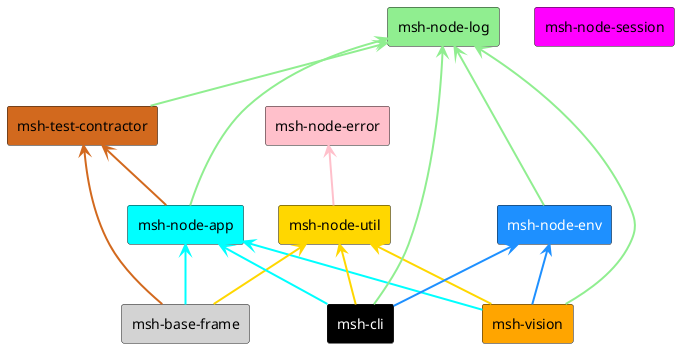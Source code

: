 @startuml
<style>
arrow {
  LineThickness 2
}
</style>
'skinparam shadowing false


!$node_error_color = pink
!$node_session_color = Magenta
!$node_util_color = gold
!$node_log_color = lightgreen
!$node_app_color = cyan
!$test_contractor_color = chocolate
!$node_env_color = DodgerBlue
!$base_frame_color = lightgray
!$cli_color = black
!$vision_color = orange


rectangle "msh-node-error" as node_error #$node_error_color

rectangle "msh-node-session" as node_session #$node_session_color
rectangle "msh-node-util" as node_util #$node_util_color
rectangle "msh-node-log" as node_log #$node_log_color

rectangle "msh-node-app" as node_app #$node_app_color
rectangle "msh-test-contractor" as test_contractor #$test_contractor_color
rectangle "msh-node-env" as node_env #$node_env_color;text:white

rectangle "msh-base-frame" as base_frame #$base_frame_color
rectangle "msh-cli" as cli #$cli_color;text:white
rectangle "msh-vision" as vision #$vision_color

'--------------

vision -up-> node_app #$node_app_color
vision -up-> node_env #$node_env_color
vision -up-> node_util #$node_util_color
vision -up-> node_log #$node_log_color


base_frame -up-> node_app #$node_app_color
base_frame -up-> node_util #$node_util_color
base_frame -up-> test_contractor #$test_contractor_color


node_app -up-> node_log #$node_log_color
node_app -up-> test_contractor #$test_contractor_color


cli -up-> node_app #$node_app_color
cli -up-> node_env #$node_env_color
cli -up-> node_log #$node_log_color
cli -up-> node_util #$node_util_color


node_env -up-> node_log #$node_log_color


test_contractor -up-> node_log #$node_log_color


node_util -up-> node_error #$node_error_color

@enduml
